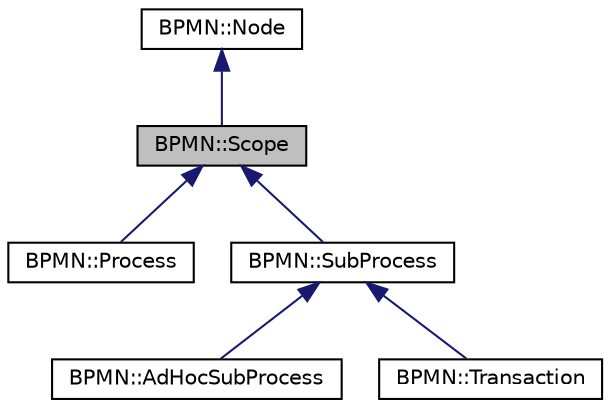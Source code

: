 digraph "BPMN::Scope"
{
 // LATEX_PDF_SIZE
  edge [fontname="Helvetica",fontsize="10",labelfontname="Helvetica",labelfontsize="10"];
  node [fontname="Helvetica",fontsize="10",shape=record];
  Node1 [label="BPMN::Scope",height=0.2,width=0.4,color="black", fillcolor="grey75", style="filled", fontcolor="black",tooltip=" "];
  Node2 -> Node1 [dir="back",color="midnightblue",fontsize="10",style="solid",fontname="Helvetica"];
  Node2 [label="BPMN::Node",height=0.2,width=0.4,color="black", fillcolor="white", style="filled",URL="$classBPMN_1_1Node.html",tooltip="Represents a node in a BPMN process."];
  Node1 -> Node3 [dir="back",color="midnightblue",fontsize="10",style="solid",fontname="Helvetica"];
  Node3 [label="BPMN::Process",height=0.2,width=0.4,color="black", fillcolor="white", style="filled",URL="$classBPMN_1_1Process.html",tooltip=" "];
  Node1 -> Node4 [dir="back",color="midnightblue",fontsize="10",style="solid",fontname="Helvetica"];
  Node4 [label="BPMN::SubProcess",height=0.2,width=0.4,color="black", fillcolor="white", style="filled",URL="$classBPMN_1_1SubProcess.html",tooltip=" "];
  Node4 -> Node5 [dir="back",color="midnightblue",fontsize="10",style="solid",fontname="Helvetica"];
  Node5 [label="BPMN::AdHocSubProcess",height=0.2,width=0.4,color="black", fillcolor="white", style="filled",URL="$classBPMN_1_1AdHocSubProcess.html",tooltip=" "];
  Node4 -> Node6 [dir="back",color="midnightblue",fontsize="10",style="solid",fontname="Helvetica"];
  Node6 [label="BPMN::Transaction",height=0.2,width=0.4,color="black", fillcolor="white", style="filled",URL="$classBPMN_1_1Transaction.html",tooltip=" "];
}
